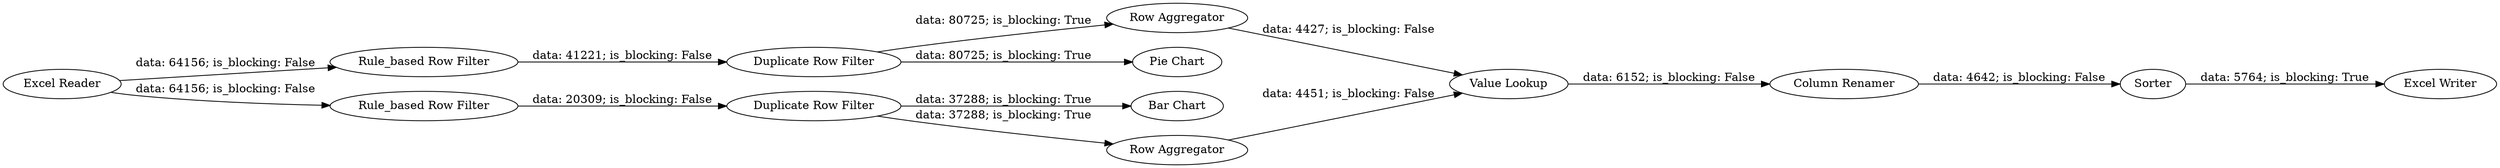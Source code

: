 digraph {
	"8977953340668971283_17" [label="Bar Chart"]
	"8977953340668971283_12" [label="Row Aggregator"]
	"8977953340668971283_19" [label="Excel Writer"]
	"8977953340668971283_14" [label="Value Lookup"]
	"8977953340668971283_7" [label="Rule_based Row Filter"]
	"8977953340668971283_16" [label=Sorter]
	"8977953340668971283_10" [label="Duplicate Row Filter"]
	"8977953340668971283_4" [label="Duplicate Row Filter"]
	"8977953340668971283_15" [label="Column Renamer"]
	"8977953340668971283_2" [label="Rule_based Row Filter"]
	"8977953340668971283_11" [label="Row Aggregator"]
	"8977953340668971283_18" [label="Pie Chart"]
	"8977953340668971283_3" [label="Excel Reader"]
	"8977953340668971283_4" -> "8977953340668971283_11" [label="data: 80725; is_blocking: True"]
	"8977953340668971283_3" -> "8977953340668971283_7" [label="data: 64156; is_blocking: False"]
	"8977953340668971283_16" -> "8977953340668971283_19" [label="data: 5764; is_blocking: True"]
	"8977953340668971283_2" -> "8977953340668971283_10" [label="data: 20309; is_blocking: False"]
	"8977953340668971283_4" -> "8977953340668971283_18" [label="data: 80725; is_blocking: True"]
	"8977953340668971283_11" -> "8977953340668971283_14" [label="data: 4427; is_blocking: False"]
	"8977953340668971283_15" -> "8977953340668971283_16" [label="data: 4642; is_blocking: False"]
	"8977953340668971283_10" -> "8977953340668971283_12" [label="data: 37288; is_blocking: True"]
	"8977953340668971283_10" -> "8977953340668971283_17" [label="data: 37288; is_blocking: True"]
	"8977953340668971283_7" -> "8977953340668971283_4" [label="data: 41221; is_blocking: False"]
	"8977953340668971283_14" -> "8977953340668971283_15" [label="data: 6152; is_blocking: False"]
	"8977953340668971283_3" -> "8977953340668971283_2" [label="data: 64156; is_blocking: False"]
	"8977953340668971283_12" -> "8977953340668971283_14" [label="data: 4451; is_blocking: False"]
	rankdir=LR
}
